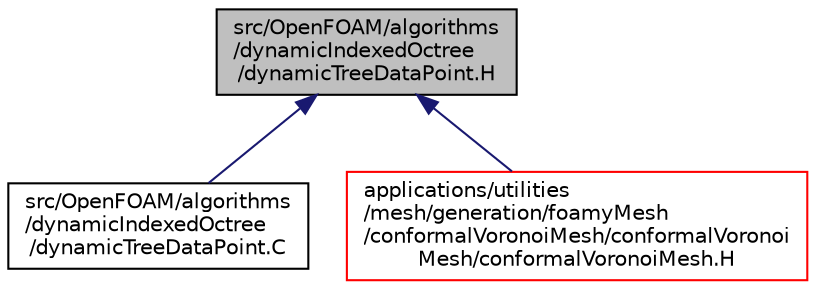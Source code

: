 digraph "src/OpenFOAM/algorithms/dynamicIndexedOctree/dynamicTreeDataPoint.H"
{
  bgcolor="transparent";
  edge [fontname="Helvetica",fontsize="10",labelfontname="Helvetica",labelfontsize="10"];
  node [fontname="Helvetica",fontsize="10",shape=record];
  Node165 [label="src/OpenFOAM/algorithms\l/dynamicIndexedOctree\l/dynamicTreeDataPoint.H",height=0.2,width=0.4,color="black", fillcolor="grey75", style="filled", fontcolor="black"];
  Node165 -> Node166 [dir="back",color="midnightblue",fontsize="10",style="solid",fontname="Helvetica"];
  Node166 [label="src/OpenFOAM/algorithms\l/dynamicIndexedOctree\l/dynamicTreeDataPoint.C",height=0.2,width=0.4,color="black",URL="$a09074.html"];
  Node165 -> Node167 [dir="back",color="midnightblue",fontsize="10",style="solid",fontname="Helvetica"];
  Node167 [label="applications/utilities\l/mesh/generation/foamyMesh\l/conformalVoronoiMesh/conformalVoronoi\lMesh/conformalVoronoiMesh.H",height=0.2,width=0.4,color="red",URL="$a18620.html"];
}

